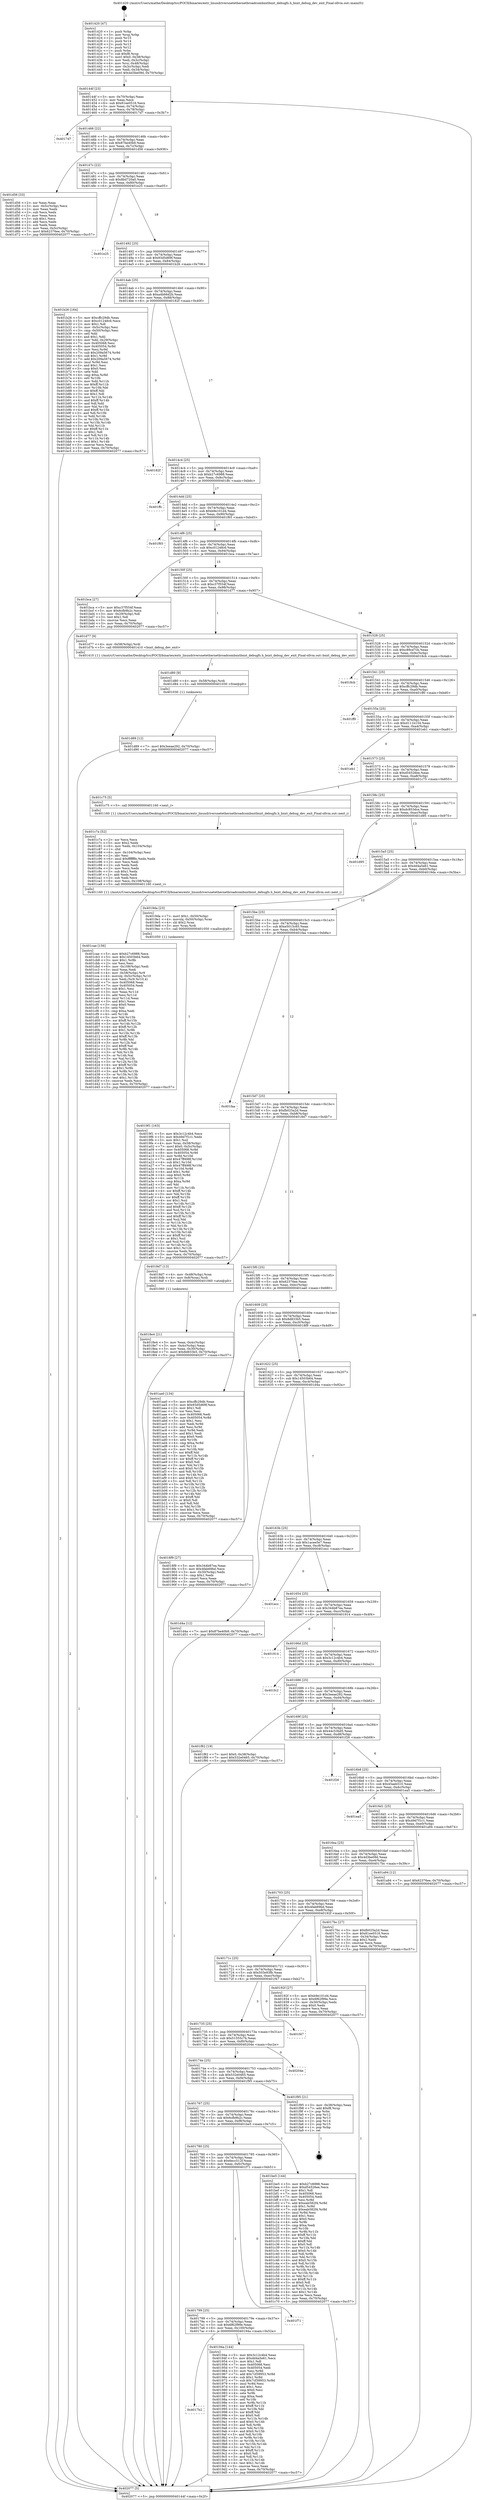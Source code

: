 digraph "0x401420" {
  label = "0x401420 (/mnt/c/Users/mathe/Desktop/tcc/POCII/binaries/extr_linuxdriversnetethernetbroadcombnxtbnxt_debugfs.h_bnxt_debug_dev_exit_Final-ollvm.out::main(0))"
  labelloc = "t"
  node[shape=record]

  Entry [label="",width=0.3,height=0.3,shape=circle,fillcolor=black,style=filled]
  "0x40144f" [label="{
     0x40144f [23]\l
     | [instrs]\l
     &nbsp;&nbsp;0x40144f \<+3\>: mov -0x70(%rbp),%eax\l
     &nbsp;&nbsp;0x401452 \<+2\>: mov %eax,%ecx\l
     &nbsp;&nbsp;0x401454 \<+6\>: sub $0x81ee0516,%ecx\l
     &nbsp;&nbsp;0x40145a \<+3\>: mov %eax,-0x74(%rbp)\l
     &nbsp;&nbsp;0x40145d \<+3\>: mov %ecx,-0x78(%rbp)\l
     &nbsp;&nbsp;0x401460 \<+6\>: je 00000000004017d7 \<main+0x3b7\>\l
  }"]
  "0x4017d7" [label="{
     0x4017d7\l
  }", style=dashed]
  "0x401466" [label="{
     0x401466 [22]\l
     | [instrs]\l
     &nbsp;&nbsp;0x401466 \<+5\>: jmp 000000000040146b \<main+0x4b\>\l
     &nbsp;&nbsp;0x40146b \<+3\>: mov -0x74(%rbp),%eax\l
     &nbsp;&nbsp;0x40146e \<+5\>: sub $0x87be40b9,%eax\l
     &nbsp;&nbsp;0x401473 \<+3\>: mov %eax,-0x7c(%rbp)\l
     &nbsp;&nbsp;0x401476 \<+6\>: je 0000000000401d56 \<main+0x936\>\l
  }"]
  Exit [label="",width=0.3,height=0.3,shape=circle,fillcolor=black,style=filled,peripheries=2]
  "0x401d56" [label="{
     0x401d56 [33]\l
     | [instrs]\l
     &nbsp;&nbsp;0x401d56 \<+2\>: xor %eax,%eax\l
     &nbsp;&nbsp;0x401d58 \<+3\>: mov -0x5c(%rbp),%ecx\l
     &nbsp;&nbsp;0x401d5b \<+2\>: mov %eax,%edx\l
     &nbsp;&nbsp;0x401d5d \<+2\>: sub %ecx,%edx\l
     &nbsp;&nbsp;0x401d5f \<+2\>: mov %eax,%ecx\l
     &nbsp;&nbsp;0x401d61 \<+3\>: sub $0x1,%ecx\l
     &nbsp;&nbsp;0x401d64 \<+2\>: add %ecx,%edx\l
     &nbsp;&nbsp;0x401d66 \<+2\>: sub %edx,%eax\l
     &nbsp;&nbsp;0x401d68 \<+3\>: mov %eax,-0x5c(%rbp)\l
     &nbsp;&nbsp;0x401d6b \<+7\>: movl $0x62376ee,-0x70(%rbp)\l
     &nbsp;&nbsp;0x401d72 \<+5\>: jmp 0000000000402077 \<main+0xc57\>\l
  }"]
  "0x40147c" [label="{
     0x40147c [22]\l
     | [instrs]\l
     &nbsp;&nbsp;0x40147c \<+5\>: jmp 0000000000401481 \<main+0x61\>\l
     &nbsp;&nbsp;0x401481 \<+3\>: mov -0x74(%rbp),%eax\l
     &nbsp;&nbsp;0x401484 \<+5\>: sub $0x8bd720a0,%eax\l
     &nbsp;&nbsp;0x401489 \<+3\>: mov %eax,-0x80(%rbp)\l
     &nbsp;&nbsp;0x40148c \<+6\>: je 0000000000401e25 \<main+0xa05\>\l
  }"]
  "0x401d89" [label="{
     0x401d89 [12]\l
     | [instrs]\l
     &nbsp;&nbsp;0x401d89 \<+7\>: movl $0x3eeae292,-0x70(%rbp)\l
     &nbsp;&nbsp;0x401d90 \<+5\>: jmp 0000000000402077 \<main+0xc57\>\l
  }"]
  "0x401e25" [label="{
     0x401e25\l
  }", style=dashed]
  "0x401492" [label="{
     0x401492 [25]\l
     | [instrs]\l
     &nbsp;&nbsp;0x401492 \<+5\>: jmp 0000000000401497 \<main+0x77\>\l
     &nbsp;&nbsp;0x401497 \<+3\>: mov -0x74(%rbp),%eax\l
     &nbsp;&nbsp;0x40149a \<+5\>: sub $0x93d5d69f,%eax\l
     &nbsp;&nbsp;0x40149f \<+6\>: mov %eax,-0x84(%rbp)\l
     &nbsp;&nbsp;0x4014a5 \<+6\>: je 0000000000401b26 \<main+0x706\>\l
  }"]
  "0x401d80" [label="{
     0x401d80 [9]\l
     | [instrs]\l
     &nbsp;&nbsp;0x401d80 \<+4\>: mov -0x58(%rbp),%rdi\l
     &nbsp;&nbsp;0x401d84 \<+5\>: call 0000000000401030 \<free@plt\>\l
     | [calls]\l
     &nbsp;&nbsp;0x401030 \{1\} (unknown)\l
  }"]
  "0x401b26" [label="{
     0x401b26 [164]\l
     | [instrs]\l
     &nbsp;&nbsp;0x401b26 \<+5\>: mov $0xcffc29db,%eax\l
     &nbsp;&nbsp;0x401b2b \<+5\>: mov $0xc01248c6,%ecx\l
     &nbsp;&nbsp;0x401b30 \<+2\>: mov $0x1,%dl\l
     &nbsp;&nbsp;0x401b32 \<+3\>: mov -0x5c(%rbp),%esi\l
     &nbsp;&nbsp;0x401b35 \<+3\>: cmp -0x50(%rbp),%esi\l
     &nbsp;&nbsp;0x401b38 \<+4\>: setl %dil\l
     &nbsp;&nbsp;0x401b3c \<+4\>: and $0x1,%dil\l
     &nbsp;&nbsp;0x401b40 \<+4\>: mov %dil,-0x29(%rbp)\l
     &nbsp;&nbsp;0x401b44 \<+7\>: mov 0x405068,%esi\l
     &nbsp;&nbsp;0x401b4b \<+8\>: mov 0x405054,%r8d\l
     &nbsp;&nbsp;0x401b53 \<+3\>: mov %esi,%r9d\l
     &nbsp;&nbsp;0x401b56 \<+7\>: sub $0x209a5674,%r9d\l
     &nbsp;&nbsp;0x401b5d \<+4\>: sub $0x1,%r9d\l
     &nbsp;&nbsp;0x401b61 \<+7\>: add $0x209a5674,%r9d\l
     &nbsp;&nbsp;0x401b68 \<+4\>: imul %r9d,%esi\l
     &nbsp;&nbsp;0x401b6c \<+3\>: and $0x1,%esi\l
     &nbsp;&nbsp;0x401b6f \<+3\>: cmp $0x0,%esi\l
     &nbsp;&nbsp;0x401b72 \<+4\>: sete %dil\l
     &nbsp;&nbsp;0x401b76 \<+4\>: cmp $0xa,%r8d\l
     &nbsp;&nbsp;0x401b7a \<+4\>: setl %r10b\l
     &nbsp;&nbsp;0x401b7e \<+3\>: mov %dil,%r11b\l
     &nbsp;&nbsp;0x401b81 \<+4\>: xor $0xff,%r11b\l
     &nbsp;&nbsp;0x401b85 \<+3\>: mov %r10b,%bl\l
     &nbsp;&nbsp;0x401b88 \<+3\>: xor $0xff,%bl\l
     &nbsp;&nbsp;0x401b8b \<+3\>: xor $0x1,%dl\l
     &nbsp;&nbsp;0x401b8e \<+3\>: mov %r11b,%r14b\l
     &nbsp;&nbsp;0x401b91 \<+4\>: and $0xff,%r14b\l
     &nbsp;&nbsp;0x401b95 \<+3\>: and %dl,%dil\l
     &nbsp;&nbsp;0x401b98 \<+3\>: mov %bl,%r15b\l
     &nbsp;&nbsp;0x401b9b \<+4\>: and $0xff,%r15b\l
     &nbsp;&nbsp;0x401b9f \<+3\>: and %dl,%r10b\l
     &nbsp;&nbsp;0x401ba2 \<+3\>: or %dil,%r14b\l
     &nbsp;&nbsp;0x401ba5 \<+3\>: or %r10b,%r15b\l
     &nbsp;&nbsp;0x401ba8 \<+3\>: xor %r15b,%r14b\l
     &nbsp;&nbsp;0x401bab \<+3\>: or %bl,%r11b\l
     &nbsp;&nbsp;0x401bae \<+4\>: xor $0xff,%r11b\l
     &nbsp;&nbsp;0x401bb2 \<+3\>: or $0x1,%dl\l
     &nbsp;&nbsp;0x401bb5 \<+3\>: and %dl,%r11b\l
     &nbsp;&nbsp;0x401bb8 \<+3\>: or %r11b,%r14b\l
     &nbsp;&nbsp;0x401bbb \<+4\>: test $0x1,%r14b\l
     &nbsp;&nbsp;0x401bbf \<+3\>: cmovne %ecx,%eax\l
     &nbsp;&nbsp;0x401bc2 \<+3\>: mov %eax,-0x70(%rbp)\l
     &nbsp;&nbsp;0x401bc5 \<+5\>: jmp 0000000000402077 \<main+0xc57\>\l
  }"]
  "0x4014ab" [label="{
     0x4014ab [25]\l
     | [instrs]\l
     &nbsp;&nbsp;0x4014ab \<+5\>: jmp 00000000004014b0 \<main+0x90\>\l
     &nbsp;&nbsp;0x4014b0 \<+3\>: mov -0x74(%rbp),%eax\l
     &nbsp;&nbsp;0x4014b3 \<+5\>: sub $0xa4b66d2b,%eax\l
     &nbsp;&nbsp;0x4014b8 \<+6\>: mov %eax,-0x88(%rbp)\l
     &nbsp;&nbsp;0x4014be \<+6\>: je 000000000040182f \<main+0x40f\>\l
  }"]
  "0x401cae" [label="{
     0x401cae [156]\l
     | [instrs]\l
     &nbsp;&nbsp;0x401cae \<+5\>: mov $0xb27c6988,%ecx\l
     &nbsp;&nbsp;0x401cb3 \<+5\>: mov $0x14503b64,%edx\l
     &nbsp;&nbsp;0x401cb8 \<+3\>: mov $0x1,%r8b\l
     &nbsp;&nbsp;0x401cbb \<+2\>: xor %esi,%esi\l
     &nbsp;&nbsp;0x401cbd \<+6\>: mov -0x108(%rbp),%edi\l
     &nbsp;&nbsp;0x401cc3 \<+3\>: imul %eax,%edi\l
     &nbsp;&nbsp;0x401cc6 \<+4\>: mov -0x58(%rbp),%r9\l
     &nbsp;&nbsp;0x401cca \<+4\>: movslq -0x5c(%rbp),%r10\l
     &nbsp;&nbsp;0x401cce \<+4\>: mov %edi,(%r9,%r10,4)\l
     &nbsp;&nbsp;0x401cd2 \<+7\>: mov 0x405068,%eax\l
     &nbsp;&nbsp;0x401cd9 \<+7\>: mov 0x405054,%edi\l
     &nbsp;&nbsp;0x401ce0 \<+3\>: sub $0x1,%esi\l
     &nbsp;&nbsp;0x401ce3 \<+3\>: mov %eax,%r11d\l
     &nbsp;&nbsp;0x401ce6 \<+3\>: add %esi,%r11d\l
     &nbsp;&nbsp;0x401ce9 \<+4\>: imul %r11d,%eax\l
     &nbsp;&nbsp;0x401ced \<+3\>: and $0x1,%eax\l
     &nbsp;&nbsp;0x401cf0 \<+3\>: cmp $0x0,%eax\l
     &nbsp;&nbsp;0x401cf3 \<+3\>: sete %bl\l
     &nbsp;&nbsp;0x401cf6 \<+3\>: cmp $0xa,%edi\l
     &nbsp;&nbsp;0x401cf9 \<+4\>: setl %r14b\l
     &nbsp;&nbsp;0x401cfd \<+3\>: mov %bl,%r15b\l
     &nbsp;&nbsp;0x401d00 \<+4\>: xor $0xff,%r15b\l
     &nbsp;&nbsp;0x401d04 \<+3\>: mov %r14b,%r12b\l
     &nbsp;&nbsp;0x401d07 \<+4\>: xor $0xff,%r12b\l
     &nbsp;&nbsp;0x401d0b \<+4\>: xor $0x1,%r8b\l
     &nbsp;&nbsp;0x401d0f \<+3\>: mov %r15b,%r13b\l
     &nbsp;&nbsp;0x401d12 \<+4\>: and $0xff,%r13b\l
     &nbsp;&nbsp;0x401d16 \<+3\>: and %r8b,%bl\l
     &nbsp;&nbsp;0x401d19 \<+3\>: mov %r12b,%al\l
     &nbsp;&nbsp;0x401d1c \<+2\>: and $0xff,%al\l
     &nbsp;&nbsp;0x401d1e \<+3\>: and %r8b,%r14b\l
     &nbsp;&nbsp;0x401d21 \<+3\>: or %bl,%r13b\l
     &nbsp;&nbsp;0x401d24 \<+3\>: or %r14b,%al\l
     &nbsp;&nbsp;0x401d27 \<+3\>: xor %al,%r13b\l
     &nbsp;&nbsp;0x401d2a \<+3\>: or %r12b,%r15b\l
     &nbsp;&nbsp;0x401d2d \<+4\>: xor $0xff,%r15b\l
     &nbsp;&nbsp;0x401d31 \<+4\>: or $0x1,%r8b\l
     &nbsp;&nbsp;0x401d35 \<+3\>: and %r8b,%r15b\l
     &nbsp;&nbsp;0x401d38 \<+3\>: or %r15b,%r13b\l
     &nbsp;&nbsp;0x401d3b \<+4\>: test $0x1,%r13b\l
     &nbsp;&nbsp;0x401d3f \<+3\>: cmovne %edx,%ecx\l
     &nbsp;&nbsp;0x401d42 \<+3\>: mov %ecx,-0x70(%rbp)\l
     &nbsp;&nbsp;0x401d45 \<+5\>: jmp 0000000000402077 \<main+0xc57\>\l
  }"]
  "0x40182f" [label="{
     0x40182f\l
  }", style=dashed]
  "0x4014c4" [label="{
     0x4014c4 [25]\l
     | [instrs]\l
     &nbsp;&nbsp;0x4014c4 \<+5\>: jmp 00000000004014c9 \<main+0xa9\>\l
     &nbsp;&nbsp;0x4014c9 \<+3\>: mov -0x74(%rbp),%eax\l
     &nbsp;&nbsp;0x4014cc \<+5\>: sub $0xb27c6988,%eax\l
     &nbsp;&nbsp;0x4014d1 \<+6\>: mov %eax,-0x8c(%rbp)\l
     &nbsp;&nbsp;0x4014d7 \<+6\>: je 0000000000401ffc \<main+0xbdc\>\l
  }"]
  "0x401c7a" [label="{
     0x401c7a [52]\l
     | [instrs]\l
     &nbsp;&nbsp;0x401c7a \<+2\>: xor %ecx,%ecx\l
     &nbsp;&nbsp;0x401c7c \<+5\>: mov $0x2,%edx\l
     &nbsp;&nbsp;0x401c81 \<+6\>: mov %edx,-0x104(%rbp)\l
     &nbsp;&nbsp;0x401c87 \<+1\>: cltd\l
     &nbsp;&nbsp;0x401c88 \<+6\>: mov -0x104(%rbp),%esi\l
     &nbsp;&nbsp;0x401c8e \<+2\>: idiv %esi\l
     &nbsp;&nbsp;0x401c90 \<+6\>: imul $0xfffffffe,%edx,%edx\l
     &nbsp;&nbsp;0x401c96 \<+2\>: mov %ecx,%edi\l
     &nbsp;&nbsp;0x401c98 \<+2\>: sub %edx,%edi\l
     &nbsp;&nbsp;0x401c9a \<+2\>: mov %ecx,%edx\l
     &nbsp;&nbsp;0x401c9c \<+3\>: sub $0x1,%edx\l
     &nbsp;&nbsp;0x401c9f \<+2\>: add %edx,%edi\l
     &nbsp;&nbsp;0x401ca1 \<+2\>: sub %edi,%ecx\l
     &nbsp;&nbsp;0x401ca3 \<+6\>: mov %ecx,-0x108(%rbp)\l
     &nbsp;&nbsp;0x401ca9 \<+5\>: call 0000000000401160 \<next_i\>\l
     | [calls]\l
     &nbsp;&nbsp;0x401160 \{1\} (/mnt/c/Users/mathe/Desktop/tcc/POCII/binaries/extr_linuxdriversnetethernetbroadcombnxtbnxt_debugfs.h_bnxt_debug_dev_exit_Final-ollvm.out::next_i)\l
  }"]
  "0x401ffc" [label="{
     0x401ffc\l
  }", style=dashed]
  "0x4014dd" [label="{
     0x4014dd [25]\l
     | [instrs]\l
     &nbsp;&nbsp;0x4014dd \<+5\>: jmp 00000000004014e2 \<main+0xc2\>\l
     &nbsp;&nbsp;0x4014e2 \<+3\>: mov -0x74(%rbp),%eax\l
     &nbsp;&nbsp;0x4014e5 \<+5\>: sub $0xb9e101d4,%eax\l
     &nbsp;&nbsp;0x4014ea \<+6\>: mov %eax,-0x90(%rbp)\l
     &nbsp;&nbsp;0x4014f0 \<+6\>: je 0000000000401f65 \<main+0xb45\>\l
  }"]
  "0x4019f1" [label="{
     0x4019f1 [163]\l
     | [instrs]\l
     &nbsp;&nbsp;0x4019f1 \<+5\>: mov $0x3c12c4b4,%ecx\l
     &nbsp;&nbsp;0x4019f6 \<+5\>: mov $0x49d7f1c1,%edx\l
     &nbsp;&nbsp;0x4019fb \<+3\>: mov $0x1,%sil\l
     &nbsp;&nbsp;0x4019fe \<+4\>: mov %rax,-0x58(%rbp)\l
     &nbsp;&nbsp;0x401a02 \<+7\>: movl $0x0,-0x5c(%rbp)\l
     &nbsp;&nbsp;0x401a09 \<+8\>: mov 0x405068,%r8d\l
     &nbsp;&nbsp;0x401a11 \<+8\>: mov 0x405054,%r9d\l
     &nbsp;&nbsp;0x401a19 \<+3\>: mov %r8d,%r10d\l
     &nbsp;&nbsp;0x401a1c \<+7\>: add $0x47ff498f,%r10d\l
     &nbsp;&nbsp;0x401a23 \<+4\>: sub $0x1,%r10d\l
     &nbsp;&nbsp;0x401a27 \<+7\>: sub $0x47ff498f,%r10d\l
     &nbsp;&nbsp;0x401a2e \<+4\>: imul %r10d,%r8d\l
     &nbsp;&nbsp;0x401a32 \<+4\>: and $0x1,%r8d\l
     &nbsp;&nbsp;0x401a36 \<+4\>: cmp $0x0,%r8d\l
     &nbsp;&nbsp;0x401a3a \<+4\>: sete %r11b\l
     &nbsp;&nbsp;0x401a3e \<+4\>: cmp $0xa,%r9d\l
     &nbsp;&nbsp;0x401a42 \<+3\>: setl %bl\l
     &nbsp;&nbsp;0x401a45 \<+3\>: mov %r11b,%r14b\l
     &nbsp;&nbsp;0x401a48 \<+4\>: xor $0xff,%r14b\l
     &nbsp;&nbsp;0x401a4c \<+3\>: mov %bl,%r15b\l
     &nbsp;&nbsp;0x401a4f \<+4\>: xor $0xff,%r15b\l
     &nbsp;&nbsp;0x401a53 \<+4\>: xor $0x1,%sil\l
     &nbsp;&nbsp;0x401a57 \<+3\>: mov %r14b,%r12b\l
     &nbsp;&nbsp;0x401a5a \<+4\>: and $0xff,%r12b\l
     &nbsp;&nbsp;0x401a5e \<+3\>: and %sil,%r11b\l
     &nbsp;&nbsp;0x401a61 \<+3\>: mov %r15b,%r13b\l
     &nbsp;&nbsp;0x401a64 \<+4\>: and $0xff,%r13b\l
     &nbsp;&nbsp;0x401a68 \<+3\>: and %sil,%bl\l
     &nbsp;&nbsp;0x401a6b \<+3\>: or %r11b,%r12b\l
     &nbsp;&nbsp;0x401a6e \<+3\>: or %bl,%r13b\l
     &nbsp;&nbsp;0x401a71 \<+3\>: xor %r13b,%r12b\l
     &nbsp;&nbsp;0x401a74 \<+3\>: or %r15b,%r14b\l
     &nbsp;&nbsp;0x401a77 \<+4\>: xor $0xff,%r14b\l
     &nbsp;&nbsp;0x401a7b \<+4\>: or $0x1,%sil\l
     &nbsp;&nbsp;0x401a7f \<+3\>: and %sil,%r14b\l
     &nbsp;&nbsp;0x401a82 \<+3\>: or %r14b,%r12b\l
     &nbsp;&nbsp;0x401a85 \<+4\>: test $0x1,%r12b\l
     &nbsp;&nbsp;0x401a89 \<+3\>: cmovne %edx,%ecx\l
     &nbsp;&nbsp;0x401a8c \<+3\>: mov %ecx,-0x70(%rbp)\l
     &nbsp;&nbsp;0x401a8f \<+5\>: jmp 0000000000402077 \<main+0xc57\>\l
  }"]
  "0x401f65" [label="{
     0x401f65\l
  }", style=dashed]
  "0x4014f6" [label="{
     0x4014f6 [25]\l
     | [instrs]\l
     &nbsp;&nbsp;0x4014f6 \<+5\>: jmp 00000000004014fb \<main+0xdb\>\l
     &nbsp;&nbsp;0x4014fb \<+3\>: mov -0x74(%rbp),%eax\l
     &nbsp;&nbsp;0x4014fe \<+5\>: sub $0xc01248c6,%eax\l
     &nbsp;&nbsp;0x401503 \<+6\>: mov %eax,-0x94(%rbp)\l
     &nbsp;&nbsp;0x401509 \<+6\>: je 0000000000401bca \<main+0x7aa\>\l
  }"]
  "0x4017b2" [label="{
     0x4017b2\l
  }", style=dashed]
  "0x401bca" [label="{
     0x401bca [27]\l
     | [instrs]\l
     &nbsp;&nbsp;0x401bca \<+5\>: mov $0xc37f554f,%eax\l
     &nbsp;&nbsp;0x401bcf \<+5\>: mov $0x6cfb9b2c,%ecx\l
     &nbsp;&nbsp;0x401bd4 \<+3\>: mov -0x29(%rbp),%dl\l
     &nbsp;&nbsp;0x401bd7 \<+3\>: test $0x1,%dl\l
     &nbsp;&nbsp;0x401bda \<+3\>: cmovne %ecx,%eax\l
     &nbsp;&nbsp;0x401bdd \<+3\>: mov %eax,-0x70(%rbp)\l
     &nbsp;&nbsp;0x401be0 \<+5\>: jmp 0000000000402077 \<main+0xc57\>\l
  }"]
  "0x40150f" [label="{
     0x40150f [25]\l
     | [instrs]\l
     &nbsp;&nbsp;0x40150f \<+5\>: jmp 0000000000401514 \<main+0xf4\>\l
     &nbsp;&nbsp;0x401514 \<+3\>: mov -0x74(%rbp),%eax\l
     &nbsp;&nbsp;0x401517 \<+5\>: sub $0xc37f554f,%eax\l
     &nbsp;&nbsp;0x40151c \<+6\>: mov %eax,-0x98(%rbp)\l
     &nbsp;&nbsp;0x401522 \<+6\>: je 0000000000401d77 \<main+0x957\>\l
  }"]
  "0x40194a" [label="{
     0x40194a [144]\l
     | [instrs]\l
     &nbsp;&nbsp;0x40194a \<+5\>: mov $0x3c12c4b4,%eax\l
     &nbsp;&nbsp;0x40194f \<+5\>: mov $0xdd4a5e61,%ecx\l
     &nbsp;&nbsp;0x401954 \<+2\>: mov $0x1,%dl\l
     &nbsp;&nbsp;0x401956 \<+7\>: mov 0x405068,%esi\l
     &nbsp;&nbsp;0x40195d \<+7\>: mov 0x405054,%edi\l
     &nbsp;&nbsp;0x401964 \<+3\>: mov %esi,%r8d\l
     &nbsp;&nbsp;0x401967 \<+7\>: add $0x7cf39953,%r8d\l
     &nbsp;&nbsp;0x40196e \<+4\>: sub $0x1,%r8d\l
     &nbsp;&nbsp;0x401972 \<+7\>: sub $0x7cf39953,%r8d\l
     &nbsp;&nbsp;0x401979 \<+4\>: imul %r8d,%esi\l
     &nbsp;&nbsp;0x40197d \<+3\>: and $0x1,%esi\l
     &nbsp;&nbsp;0x401980 \<+3\>: cmp $0x0,%esi\l
     &nbsp;&nbsp;0x401983 \<+4\>: sete %r9b\l
     &nbsp;&nbsp;0x401987 \<+3\>: cmp $0xa,%edi\l
     &nbsp;&nbsp;0x40198a \<+4\>: setl %r10b\l
     &nbsp;&nbsp;0x40198e \<+3\>: mov %r9b,%r11b\l
     &nbsp;&nbsp;0x401991 \<+4\>: xor $0xff,%r11b\l
     &nbsp;&nbsp;0x401995 \<+3\>: mov %r10b,%bl\l
     &nbsp;&nbsp;0x401998 \<+3\>: xor $0xff,%bl\l
     &nbsp;&nbsp;0x40199b \<+3\>: xor $0x0,%dl\l
     &nbsp;&nbsp;0x40199e \<+3\>: mov %r11b,%r14b\l
     &nbsp;&nbsp;0x4019a1 \<+4\>: and $0x0,%r14b\l
     &nbsp;&nbsp;0x4019a5 \<+3\>: and %dl,%r9b\l
     &nbsp;&nbsp;0x4019a8 \<+3\>: mov %bl,%r15b\l
     &nbsp;&nbsp;0x4019ab \<+4\>: and $0x0,%r15b\l
     &nbsp;&nbsp;0x4019af \<+3\>: and %dl,%r10b\l
     &nbsp;&nbsp;0x4019b2 \<+3\>: or %r9b,%r14b\l
     &nbsp;&nbsp;0x4019b5 \<+3\>: or %r10b,%r15b\l
     &nbsp;&nbsp;0x4019b8 \<+3\>: xor %r15b,%r14b\l
     &nbsp;&nbsp;0x4019bb \<+3\>: or %bl,%r11b\l
     &nbsp;&nbsp;0x4019be \<+4\>: xor $0xff,%r11b\l
     &nbsp;&nbsp;0x4019c2 \<+3\>: or $0x0,%dl\l
     &nbsp;&nbsp;0x4019c5 \<+3\>: and %dl,%r11b\l
     &nbsp;&nbsp;0x4019c8 \<+3\>: or %r11b,%r14b\l
     &nbsp;&nbsp;0x4019cb \<+4\>: test $0x1,%r14b\l
     &nbsp;&nbsp;0x4019cf \<+3\>: cmovne %ecx,%eax\l
     &nbsp;&nbsp;0x4019d2 \<+3\>: mov %eax,-0x70(%rbp)\l
     &nbsp;&nbsp;0x4019d5 \<+5\>: jmp 0000000000402077 \<main+0xc57\>\l
  }"]
  "0x401d77" [label="{
     0x401d77 [9]\l
     | [instrs]\l
     &nbsp;&nbsp;0x401d77 \<+4\>: mov -0x58(%rbp),%rdi\l
     &nbsp;&nbsp;0x401d7b \<+5\>: call 0000000000401410 \<bnxt_debug_dev_exit\>\l
     | [calls]\l
     &nbsp;&nbsp;0x401410 \{1\} (/mnt/c/Users/mathe/Desktop/tcc/POCII/binaries/extr_linuxdriversnetethernetbroadcombnxtbnxt_debugfs.h_bnxt_debug_dev_exit_Final-ollvm.out::bnxt_debug_dev_exit)\l
  }"]
  "0x401528" [label="{
     0x401528 [25]\l
     | [instrs]\l
     &nbsp;&nbsp;0x401528 \<+5\>: jmp 000000000040152d \<main+0x10d\>\l
     &nbsp;&nbsp;0x40152d \<+3\>: mov -0x74(%rbp),%eax\l
     &nbsp;&nbsp;0x401530 \<+5\>: sub $0xc89cd7cb,%eax\l
     &nbsp;&nbsp;0x401535 \<+6\>: mov %eax,-0x9c(%rbp)\l
     &nbsp;&nbsp;0x40153b \<+6\>: je 00000000004018cb \<main+0x4ab\>\l
  }"]
  "0x401799" [label="{
     0x401799 [25]\l
     | [instrs]\l
     &nbsp;&nbsp;0x401799 \<+5\>: jmp 000000000040179e \<main+0x37e\>\l
     &nbsp;&nbsp;0x40179e \<+3\>: mov -0x74(%rbp),%eax\l
     &nbsp;&nbsp;0x4017a1 \<+5\>: sub $0x6f62f99e,%eax\l
     &nbsp;&nbsp;0x4017a6 \<+6\>: mov %eax,-0x100(%rbp)\l
     &nbsp;&nbsp;0x4017ac \<+6\>: je 000000000040194a \<main+0x52a\>\l
  }"]
  "0x4018cb" [label="{
     0x4018cb\l
  }", style=dashed]
  "0x401541" [label="{
     0x401541 [25]\l
     | [instrs]\l
     &nbsp;&nbsp;0x401541 \<+5\>: jmp 0000000000401546 \<main+0x126\>\l
     &nbsp;&nbsp;0x401546 \<+3\>: mov -0x74(%rbp),%eax\l
     &nbsp;&nbsp;0x401549 \<+5\>: sub $0xcffc29db,%eax\l
     &nbsp;&nbsp;0x40154e \<+6\>: mov %eax,-0xa0(%rbp)\l
     &nbsp;&nbsp;0x401554 \<+6\>: je 0000000000401ff0 \<main+0xbd0\>\l
  }"]
  "0x401f71" [label="{
     0x401f71\l
  }", style=dashed]
  "0x401ff0" [label="{
     0x401ff0\l
  }", style=dashed]
  "0x40155a" [label="{
     0x40155a [25]\l
     | [instrs]\l
     &nbsp;&nbsp;0x40155a \<+5\>: jmp 000000000040155f \<main+0x13f\>\l
     &nbsp;&nbsp;0x40155f \<+3\>: mov -0x74(%rbp),%eax\l
     &nbsp;&nbsp;0x401562 \<+5\>: sub $0xd111b154,%eax\l
     &nbsp;&nbsp;0x401567 \<+6\>: mov %eax,-0xa4(%rbp)\l
     &nbsp;&nbsp;0x40156d \<+6\>: je 0000000000401eb1 \<main+0xa91\>\l
  }"]
  "0x401780" [label="{
     0x401780 [25]\l
     | [instrs]\l
     &nbsp;&nbsp;0x401780 \<+5\>: jmp 0000000000401785 \<main+0x365\>\l
     &nbsp;&nbsp;0x401785 \<+3\>: mov -0x74(%rbp),%eax\l
     &nbsp;&nbsp;0x401788 \<+5\>: sub $0x6ecc512f,%eax\l
     &nbsp;&nbsp;0x40178d \<+6\>: mov %eax,-0xfc(%rbp)\l
     &nbsp;&nbsp;0x401793 \<+6\>: je 0000000000401f71 \<main+0xb51\>\l
  }"]
  "0x401eb1" [label="{
     0x401eb1\l
  }", style=dashed]
  "0x401573" [label="{
     0x401573 [25]\l
     | [instrs]\l
     &nbsp;&nbsp;0x401573 \<+5\>: jmp 0000000000401578 \<main+0x158\>\l
     &nbsp;&nbsp;0x401578 \<+3\>: mov -0x74(%rbp),%eax\l
     &nbsp;&nbsp;0x40157b \<+5\>: sub $0xd54526ee,%eax\l
     &nbsp;&nbsp;0x401580 \<+6\>: mov %eax,-0xa8(%rbp)\l
     &nbsp;&nbsp;0x401586 \<+6\>: je 0000000000401c75 \<main+0x855\>\l
  }"]
  "0x401be5" [label="{
     0x401be5 [144]\l
     | [instrs]\l
     &nbsp;&nbsp;0x401be5 \<+5\>: mov $0xb27c6988,%eax\l
     &nbsp;&nbsp;0x401bea \<+5\>: mov $0xd54526ee,%ecx\l
     &nbsp;&nbsp;0x401bef \<+2\>: mov $0x1,%dl\l
     &nbsp;&nbsp;0x401bf1 \<+7\>: mov 0x405068,%esi\l
     &nbsp;&nbsp;0x401bf8 \<+7\>: mov 0x405054,%edi\l
     &nbsp;&nbsp;0x401bff \<+3\>: mov %esi,%r8d\l
     &nbsp;&nbsp;0x401c02 \<+7\>: add $0xeab582f4,%r8d\l
     &nbsp;&nbsp;0x401c09 \<+4\>: sub $0x1,%r8d\l
     &nbsp;&nbsp;0x401c0d \<+7\>: sub $0xeab582f4,%r8d\l
     &nbsp;&nbsp;0x401c14 \<+4\>: imul %r8d,%esi\l
     &nbsp;&nbsp;0x401c18 \<+3\>: and $0x1,%esi\l
     &nbsp;&nbsp;0x401c1b \<+3\>: cmp $0x0,%esi\l
     &nbsp;&nbsp;0x401c1e \<+4\>: sete %r9b\l
     &nbsp;&nbsp;0x401c22 \<+3\>: cmp $0xa,%edi\l
     &nbsp;&nbsp;0x401c25 \<+4\>: setl %r10b\l
     &nbsp;&nbsp;0x401c29 \<+3\>: mov %r9b,%r11b\l
     &nbsp;&nbsp;0x401c2c \<+4\>: xor $0xff,%r11b\l
     &nbsp;&nbsp;0x401c30 \<+3\>: mov %r10b,%bl\l
     &nbsp;&nbsp;0x401c33 \<+3\>: xor $0xff,%bl\l
     &nbsp;&nbsp;0x401c36 \<+3\>: xor $0x0,%dl\l
     &nbsp;&nbsp;0x401c39 \<+3\>: mov %r11b,%r14b\l
     &nbsp;&nbsp;0x401c3c \<+4\>: and $0x0,%r14b\l
     &nbsp;&nbsp;0x401c40 \<+3\>: and %dl,%r9b\l
     &nbsp;&nbsp;0x401c43 \<+3\>: mov %bl,%r15b\l
     &nbsp;&nbsp;0x401c46 \<+4\>: and $0x0,%r15b\l
     &nbsp;&nbsp;0x401c4a \<+3\>: and %dl,%r10b\l
     &nbsp;&nbsp;0x401c4d \<+3\>: or %r9b,%r14b\l
     &nbsp;&nbsp;0x401c50 \<+3\>: or %r10b,%r15b\l
     &nbsp;&nbsp;0x401c53 \<+3\>: xor %r15b,%r14b\l
     &nbsp;&nbsp;0x401c56 \<+3\>: or %bl,%r11b\l
     &nbsp;&nbsp;0x401c59 \<+4\>: xor $0xff,%r11b\l
     &nbsp;&nbsp;0x401c5d \<+3\>: or $0x0,%dl\l
     &nbsp;&nbsp;0x401c60 \<+3\>: and %dl,%r11b\l
     &nbsp;&nbsp;0x401c63 \<+3\>: or %r11b,%r14b\l
     &nbsp;&nbsp;0x401c66 \<+4\>: test $0x1,%r14b\l
     &nbsp;&nbsp;0x401c6a \<+3\>: cmovne %ecx,%eax\l
     &nbsp;&nbsp;0x401c6d \<+3\>: mov %eax,-0x70(%rbp)\l
     &nbsp;&nbsp;0x401c70 \<+5\>: jmp 0000000000402077 \<main+0xc57\>\l
  }"]
  "0x401c75" [label="{
     0x401c75 [5]\l
     | [instrs]\l
     &nbsp;&nbsp;0x401c75 \<+5\>: call 0000000000401160 \<next_i\>\l
     | [calls]\l
     &nbsp;&nbsp;0x401160 \{1\} (/mnt/c/Users/mathe/Desktop/tcc/POCII/binaries/extr_linuxdriversnetethernetbroadcombnxtbnxt_debugfs.h_bnxt_debug_dev_exit_Final-ollvm.out::next_i)\l
  }"]
  "0x40158c" [label="{
     0x40158c [25]\l
     | [instrs]\l
     &nbsp;&nbsp;0x40158c \<+5\>: jmp 0000000000401591 \<main+0x171\>\l
     &nbsp;&nbsp;0x401591 \<+3\>: mov -0x74(%rbp),%eax\l
     &nbsp;&nbsp;0x401594 \<+5\>: sub $0xdc853dce,%eax\l
     &nbsp;&nbsp;0x401599 \<+6\>: mov %eax,-0xac(%rbp)\l
     &nbsp;&nbsp;0x40159f \<+6\>: je 0000000000401d95 \<main+0x975\>\l
  }"]
  "0x401767" [label="{
     0x401767 [25]\l
     | [instrs]\l
     &nbsp;&nbsp;0x401767 \<+5\>: jmp 000000000040176c \<main+0x34c\>\l
     &nbsp;&nbsp;0x40176c \<+3\>: mov -0x74(%rbp),%eax\l
     &nbsp;&nbsp;0x40176f \<+5\>: sub $0x6cfb9b2c,%eax\l
     &nbsp;&nbsp;0x401774 \<+6\>: mov %eax,-0xf8(%rbp)\l
     &nbsp;&nbsp;0x40177a \<+6\>: je 0000000000401be5 \<main+0x7c5\>\l
  }"]
  "0x401d95" [label="{
     0x401d95\l
  }", style=dashed]
  "0x4015a5" [label="{
     0x4015a5 [25]\l
     | [instrs]\l
     &nbsp;&nbsp;0x4015a5 \<+5\>: jmp 00000000004015aa \<main+0x18a\>\l
     &nbsp;&nbsp;0x4015aa \<+3\>: mov -0x74(%rbp),%eax\l
     &nbsp;&nbsp;0x4015ad \<+5\>: sub $0xdd4a5e61,%eax\l
     &nbsp;&nbsp;0x4015b2 \<+6\>: mov %eax,-0xb0(%rbp)\l
     &nbsp;&nbsp;0x4015b8 \<+6\>: je 00000000004019da \<main+0x5ba\>\l
  }"]
  "0x401f95" [label="{
     0x401f95 [21]\l
     | [instrs]\l
     &nbsp;&nbsp;0x401f95 \<+3\>: mov -0x38(%rbp),%eax\l
     &nbsp;&nbsp;0x401f98 \<+7\>: add $0xf8,%rsp\l
     &nbsp;&nbsp;0x401f9f \<+1\>: pop %rbx\l
     &nbsp;&nbsp;0x401fa0 \<+2\>: pop %r12\l
     &nbsp;&nbsp;0x401fa2 \<+2\>: pop %r13\l
     &nbsp;&nbsp;0x401fa4 \<+2\>: pop %r14\l
     &nbsp;&nbsp;0x401fa6 \<+2\>: pop %r15\l
     &nbsp;&nbsp;0x401fa8 \<+1\>: pop %rbp\l
     &nbsp;&nbsp;0x401fa9 \<+1\>: ret\l
  }"]
  "0x4019da" [label="{
     0x4019da [23]\l
     | [instrs]\l
     &nbsp;&nbsp;0x4019da \<+7\>: movl $0x1,-0x50(%rbp)\l
     &nbsp;&nbsp;0x4019e1 \<+4\>: movslq -0x50(%rbp),%rax\l
     &nbsp;&nbsp;0x4019e5 \<+4\>: shl $0x2,%rax\l
     &nbsp;&nbsp;0x4019e9 \<+3\>: mov %rax,%rdi\l
     &nbsp;&nbsp;0x4019ec \<+5\>: call 0000000000401050 \<malloc@plt\>\l
     | [calls]\l
     &nbsp;&nbsp;0x401050 \{1\} (unknown)\l
  }"]
  "0x4015be" [label="{
     0x4015be [25]\l
     | [instrs]\l
     &nbsp;&nbsp;0x4015be \<+5\>: jmp 00000000004015c3 \<main+0x1a3\>\l
     &nbsp;&nbsp;0x4015c3 \<+3\>: mov -0x74(%rbp),%eax\l
     &nbsp;&nbsp;0x4015c6 \<+5\>: sub $0xe5015c65,%eax\l
     &nbsp;&nbsp;0x4015cb \<+6\>: mov %eax,-0xb4(%rbp)\l
     &nbsp;&nbsp;0x4015d1 \<+6\>: je 0000000000401faa \<main+0xb8a\>\l
  }"]
  "0x40174e" [label="{
     0x40174e [25]\l
     | [instrs]\l
     &nbsp;&nbsp;0x40174e \<+5\>: jmp 0000000000401753 \<main+0x333\>\l
     &nbsp;&nbsp;0x401753 \<+3\>: mov -0x74(%rbp),%eax\l
     &nbsp;&nbsp;0x401756 \<+5\>: sub $0x532e0465,%eax\l
     &nbsp;&nbsp;0x40175b \<+6\>: mov %eax,-0xf4(%rbp)\l
     &nbsp;&nbsp;0x401761 \<+6\>: je 0000000000401f95 \<main+0xb75\>\l
  }"]
  "0x401faa" [label="{
     0x401faa\l
  }", style=dashed]
  "0x4015d7" [label="{
     0x4015d7 [25]\l
     | [instrs]\l
     &nbsp;&nbsp;0x4015d7 \<+5\>: jmp 00000000004015dc \<main+0x1bc\>\l
     &nbsp;&nbsp;0x4015dc \<+3\>: mov -0x74(%rbp),%eax\l
     &nbsp;&nbsp;0x4015df \<+5\>: sub $0xfb025a2d,%eax\l
     &nbsp;&nbsp;0x4015e4 \<+6\>: mov %eax,-0xb8(%rbp)\l
     &nbsp;&nbsp;0x4015ea \<+6\>: je 00000000004018d7 \<main+0x4b7\>\l
  }"]
  "0x40204e" [label="{
     0x40204e\l
  }", style=dashed]
  "0x4018d7" [label="{
     0x4018d7 [13]\l
     | [instrs]\l
     &nbsp;&nbsp;0x4018d7 \<+4\>: mov -0x48(%rbp),%rax\l
     &nbsp;&nbsp;0x4018db \<+4\>: mov 0x8(%rax),%rdi\l
     &nbsp;&nbsp;0x4018df \<+5\>: call 0000000000401060 \<atoi@plt\>\l
     | [calls]\l
     &nbsp;&nbsp;0x401060 \{1\} (unknown)\l
  }"]
  "0x4015f0" [label="{
     0x4015f0 [25]\l
     | [instrs]\l
     &nbsp;&nbsp;0x4015f0 \<+5\>: jmp 00000000004015f5 \<main+0x1d5\>\l
     &nbsp;&nbsp;0x4015f5 \<+3\>: mov -0x74(%rbp),%eax\l
     &nbsp;&nbsp;0x4015f8 \<+5\>: sub $0x62376ee,%eax\l
     &nbsp;&nbsp;0x4015fd \<+6\>: mov %eax,-0xbc(%rbp)\l
     &nbsp;&nbsp;0x401603 \<+6\>: je 0000000000401aa0 \<main+0x680\>\l
  }"]
  "0x401735" [label="{
     0x401735 [25]\l
     | [instrs]\l
     &nbsp;&nbsp;0x401735 \<+5\>: jmp 000000000040173a \<main+0x31a\>\l
     &nbsp;&nbsp;0x40173a \<+3\>: mov -0x74(%rbp),%eax\l
     &nbsp;&nbsp;0x40173d \<+5\>: sub $0x51555c7b,%eax\l
     &nbsp;&nbsp;0x401742 \<+6\>: mov %eax,-0xf0(%rbp)\l
     &nbsp;&nbsp;0x401748 \<+6\>: je 000000000040204e \<main+0xc2e\>\l
  }"]
  "0x401aa0" [label="{
     0x401aa0 [134]\l
     | [instrs]\l
     &nbsp;&nbsp;0x401aa0 \<+5\>: mov $0xcffc29db,%eax\l
     &nbsp;&nbsp;0x401aa5 \<+5\>: mov $0x93d5d69f,%ecx\l
     &nbsp;&nbsp;0x401aaa \<+2\>: mov $0x1,%dl\l
     &nbsp;&nbsp;0x401aac \<+2\>: xor %esi,%esi\l
     &nbsp;&nbsp;0x401aae \<+7\>: mov 0x405068,%edi\l
     &nbsp;&nbsp;0x401ab5 \<+8\>: mov 0x405054,%r8d\l
     &nbsp;&nbsp;0x401abd \<+3\>: sub $0x1,%esi\l
     &nbsp;&nbsp;0x401ac0 \<+3\>: mov %edi,%r9d\l
     &nbsp;&nbsp;0x401ac3 \<+3\>: add %esi,%r9d\l
     &nbsp;&nbsp;0x401ac6 \<+4\>: imul %r9d,%edi\l
     &nbsp;&nbsp;0x401aca \<+3\>: and $0x1,%edi\l
     &nbsp;&nbsp;0x401acd \<+3\>: cmp $0x0,%edi\l
     &nbsp;&nbsp;0x401ad0 \<+4\>: sete %r10b\l
     &nbsp;&nbsp;0x401ad4 \<+4\>: cmp $0xa,%r8d\l
     &nbsp;&nbsp;0x401ad8 \<+4\>: setl %r11b\l
     &nbsp;&nbsp;0x401adc \<+3\>: mov %r10b,%bl\l
     &nbsp;&nbsp;0x401adf \<+3\>: xor $0xff,%bl\l
     &nbsp;&nbsp;0x401ae2 \<+3\>: mov %r11b,%r14b\l
     &nbsp;&nbsp;0x401ae5 \<+4\>: xor $0xff,%r14b\l
     &nbsp;&nbsp;0x401ae9 \<+3\>: xor $0x0,%dl\l
     &nbsp;&nbsp;0x401aec \<+3\>: mov %bl,%r15b\l
     &nbsp;&nbsp;0x401aef \<+4\>: and $0x0,%r15b\l
     &nbsp;&nbsp;0x401af3 \<+3\>: and %dl,%r10b\l
     &nbsp;&nbsp;0x401af6 \<+3\>: mov %r14b,%r12b\l
     &nbsp;&nbsp;0x401af9 \<+4\>: and $0x0,%r12b\l
     &nbsp;&nbsp;0x401afd \<+3\>: and %dl,%r11b\l
     &nbsp;&nbsp;0x401b00 \<+3\>: or %r10b,%r15b\l
     &nbsp;&nbsp;0x401b03 \<+3\>: or %r11b,%r12b\l
     &nbsp;&nbsp;0x401b06 \<+3\>: xor %r12b,%r15b\l
     &nbsp;&nbsp;0x401b09 \<+3\>: or %r14b,%bl\l
     &nbsp;&nbsp;0x401b0c \<+3\>: xor $0xff,%bl\l
     &nbsp;&nbsp;0x401b0f \<+3\>: or $0x0,%dl\l
     &nbsp;&nbsp;0x401b12 \<+2\>: and %dl,%bl\l
     &nbsp;&nbsp;0x401b14 \<+3\>: or %bl,%r15b\l
     &nbsp;&nbsp;0x401b17 \<+4\>: test $0x1,%r15b\l
     &nbsp;&nbsp;0x401b1b \<+3\>: cmovne %ecx,%eax\l
     &nbsp;&nbsp;0x401b1e \<+3\>: mov %eax,-0x70(%rbp)\l
     &nbsp;&nbsp;0x401b21 \<+5\>: jmp 0000000000402077 \<main+0xc57\>\l
  }"]
  "0x401609" [label="{
     0x401609 [25]\l
     | [instrs]\l
     &nbsp;&nbsp;0x401609 \<+5\>: jmp 000000000040160e \<main+0x1ee\>\l
     &nbsp;&nbsp;0x40160e \<+3\>: mov -0x74(%rbp),%eax\l
     &nbsp;&nbsp;0x401611 \<+5\>: sub $0x8d833b5,%eax\l
     &nbsp;&nbsp;0x401616 \<+6\>: mov %eax,-0xc0(%rbp)\l
     &nbsp;&nbsp;0x40161c \<+6\>: je 00000000004018f9 \<main+0x4d9\>\l
  }"]
  "0x401f47" [label="{
     0x401f47\l
  }", style=dashed]
  "0x4018f9" [label="{
     0x4018f9 [27]\l
     | [instrs]\l
     &nbsp;&nbsp;0x4018f9 \<+5\>: mov $0x344b87ea,%eax\l
     &nbsp;&nbsp;0x4018fe \<+5\>: mov $0x4fab69bd,%ecx\l
     &nbsp;&nbsp;0x401903 \<+3\>: mov -0x30(%rbp),%edx\l
     &nbsp;&nbsp;0x401906 \<+3\>: cmp $0x1,%edx\l
     &nbsp;&nbsp;0x401909 \<+3\>: cmovl %ecx,%eax\l
     &nbsp;&nbsp;0x40190c \<+3\>: mov %eax,-0x70(%rbp)\l
     &nbsp;&nbsp;0x40190f \<+5\>: jmp 0000000000402077 \<main+0xc57\>\l
  }"]
  "0x401622" [label="{
     0x401622 [25]\l
     | [instrs]\l
     &nbsp;&nbsp;0x401622 \<+5\>: jmp 0000000000401627 \<main+0x207\>\l
     &nbsp;&nbsp;0x401627 \<+3\>: mov -0x74(%rbp),%eax\l
     &nbsp;&nbsp;0x40162a \<+5\>: sub $0x14503b64,%eax\l
     &nbsp;&nbsp;0x40162f \<+6\>: mov %eax,-0xc4(%rbp)\l
     &nbsp;&nbsp;0x401635 \<+6\>: je 0000000000401d4a \<main+0x92a\>\l
  }"]
  "0x40171c" [label="{
     0x40171c [25]\l
     | [instrs]\l
     &nbsp;&nbsp;0x40171c \<+5\>: jmp 0000000000401721 \<main+0x301\>\l
     &nbsp;&nbsp;0x401721 \<+3\>: mov -0x74(%rbp),%eax\l
     &nbsp;&nbsp;0x401724 \<+5\>: sub $0x503e93fb,%eax\l
     &nbsp;&nbsp;0x401729 \<+6\>: mov %eax,-0xec(%rbp)\l
     &nbsp;&nbsp;0x40172f \<+6\>: je 0000000000401f47 \<main+0xb27\>\l
  }"]
  "0x401d4a" [label="{
     0x401d4a [12]\l
     | [instrs]\l
     &nbsp;&nbsp;0x401d4a \<+7\>: movl $0x87be40b9,-0x70(%rbp)\l
     &nbsp;&nbsp;0x401d51 \<+5\>: jmp 0000000000402077 \<main+0xc57\>\l
  }"]
  "0x40163b" [label="{
     0x40163b [25]\l
     | [instrs]\l
     &nbsp;&nbsp;0x40163b \<+5\>: jmp 0000000000401640 \<main+0x220\>\l
     &nbsp;&nbsp;0x401640 \<+3\>: mov -0x74(%rbp),%eax\l
     &nbsp;&nbsp;0x401643 \<+5\>: sub $0x1acee5e7,%eax\l
     &nbsp;&nbsp;0x401648 \<+6\>: mov %eax,-0xc8(%rbp)\l
     &nbsp;&nbsp;0x40164e \<+6\>: je 0000000000401ecc \<main+0xaac\>\l
  }"]
  "0x40192f" [label="{
     0x40192f [27]\l
     | [instrs]\l
     &nbsp;&nbsp;0x40192f \<+5\>: mov $0xb9e101d4,%eax\l
     &nbsp;&nbsp;0x401934 \<+5\>: mov $0x6f62f99e,%ecx\l
     &nbsp;&nbsp;0x401939 \<+3\>: mov -0x30(%rbp),%edx\l
     &nbsp;&nbsp;0x40193c \<+3\>: cmp $0x0,%edx\l
     &nbsp;&nbsp;0x40193f \<+3\>: cmove %ecx,%eax\l
     &nbsp;&nbsp;0x401942 \<+3\>: mov %eax,-0x70(%rbp)\l
     &nbsp;&nbsp;0x401945 \<+5\>: jmp 0000000000402077 \<main+0xc57\>\l
  }"]
  "0x401ecc" [label="{
     0x401ecc\l
  }", style=dashed]
  "0x401654" [label="{
     0x401654 [25]\l
     | [instrs]\l
     &nbsp;&nbsp;0x401654 \<+5\>: jmp 0000000000401659 \<main+0x239\>\l
     &nbsp;&nbsp;0x401659 \<+3\>: mov -0x74(%rbp),%eax\l
     &nbsp;&nbsp;0x40165c \<+5\>: sub $0x344b87ea,%eax\l
     &nbsp;&nbsp;0x401661 \<+6\>: mov %eax,-0xcc(%rbp)\l
     &nbsp;&nbsp;0x401667 \<+6\>: je 0000000000401914 \<main+0x4f4\>\l
  }"]
  "0x4018e4" [label="{
     0x4018e4 [21]\l
     | [instrs]\l
     &nbsp;&nbsp;0x4018e4 \<+3\>: mov %eax,-0x4c(%rbp)\l
     &nbsp;&nbsp;0x4018e7 \<+3\>: mov -0x4c(%rbp),%eax\l
     &nbsp;&nbsp;0x4018ea \<+3\>: mov %eax,-0x30(%rbp)\l
     &nbsp;&nbsp;0x4018ed \<+7\>: movl $0x8d833b5,-0x70(%rbp)\l
     &nbsp;&nbsp;0x4018f4 \<+5\>: jmp 0000000000402077 \<main+0xc57\>\l
  }"]
  "0x401914" [label="{
     0x401914\l
  }", style=dashed]
  "0x40166d" [label="{
     0x40166d [25]\l
     | [instrs]\l
     &nbsp;&nbsp;0x40166d \<+5\>: jmp 0000000000401672 \<main+0x252\>\l
     &nbsp;&nbsp;0x401672 \<+3\>: mov -0x74(%rbp),%eax\l
     &nbsp;&nbsp;0x401675 \<+5\>: sub $0x3c12c4b4,%eax\l
     &nbsp;&nbsp;0x40167a \<+6\>: mov %eax,-0xd0(%rbp)\l
     &nbsp;&nbsp;0x401680 \<+6\>: je 0000000000401fc2 \<main+0xba2\>\l
  }"]
  "0x401420" [label="{
     0x401420 [47]\l
     | [instrs]\l
     &nbsp;&nbsp;0x401420 \<+1\>: push %rbp\l
     &nbsp;&nbsp;0x401421 \<+3\>: mov %rsp,%rbp\l
     &nbsp;&nbsp;0x401424 \<+2\>: push %r15\l
     &nbsp;&nbsp;0x401426 \<+2\>: push %r14\l
     &nbsp;&nbsp;0x401428 \<+2\>: push %r13\l
     &nbsp;&nbsp;0x40142a \<+2\>: push %r12\l
     &nbsp;&nbsp;0x40142c \<+1\>: push %rbx\l
     &nbsp;&nbsp;0x40142d \<+7\>: sub $0xf8,%rsp\l
     &nbsp;&nbsp;0x401434 \<+7\>: movl $0x0,-0x38(%rbp)\l
     &nbsp;&nbsp;0x40143b \<+3\>: mov %edi,-0x3c(%rbp)\l
     &nbsp;&nbsp;0x40143e \<+4\>: mov %rsi,-0x48(%rbp)\l
     &nbsp;&nbsp;0x401442 \<+3\>: mov -0x3c(%rbp),%edi\l
     &nbsp;&nbsp;0x401445 \<+3\>: mov %edi,-0x34(%rbp)\l
     &nbsp;&nbsp;0x401448 \<+7\>: movl $0x4d3be09d,-0x70(%rbp)\l
  }"]
  "0x401fc2" [label="{
     0x401fc2\l
  }", style=dashed]
  "0x401686" [label="{
     0x401686 [25]\l
     | [instrs]\l
     &nbsp;&nbsp;0x401686 \<+5\>: jmp 000000000040168b \<main+0x26b\>\l
     &nbsp;&nbsp;0x40168b \<+3\>: mov -0x74(%rbp),%eax\l
     &nbsp;&nbsp;0x40168e \<+5\>: sub $0x3eeae292,%eax\l
     &nbsp;&nbsp;0x401693 \<+6\>: mov %eax,-0xd4(%rbp)\l
     &nbsp;&nbsp;0x401699 \<+6\>: je 0000000000401f82 \<main+0xb62\>\l
  }"]
  "0x402077" [label="{
     0x402077 [5]\l
     | [instrs]\l
     &nbsp;&nbsp;0x402077 \<+5\>: jmp 000000000040144f \<main+0x2f\>\l
  }"]
  "0x401f82" [label="{
     0x401f82 [19]\l
     | [instrs]\l
     &nbsp;&nbsp;0x401f82 \<+7\>: movl $0x0,-0x38(%rbp)\l
     &nbsp;&nbsp;0x401f89 \<+7\>: movl $0x532e0465,-0x70(%rbp)\l
     &nbsp;&nbsp;0x401f90 \<+5\>: jmp 0000000000402077 \<main+0xc57\>\l
  }"]
  "0x40169f" [label="{
     0x40169f [25]\l
     | [instrs]\l
     &nbsp;&nbsp;0x40169f \<+5\>: jmp 00000000004016a4 \<main+0x284\>\l
     &nbsp;&nbsp;0x4016a4 \<+3\>: mov -0x74(%rbp),%eax\l
     &nbsp;&nbsp;0x4016a7 \<+5\>: sub $0x44c53bd5,%eax\l
     &nbsp;&nbsp;0x4016ac \<+6\>: mov %eax,-0xd8(%rbp)\l
     &nbsp;&nbsp;0x4016b2 \<+6\>: je 0000000000401f26 \<main+0xb06\>\l
  }"]
  "0x401703" [label="{
     0x401703 [25]\l
     | [instrs]\l
     &nbsp;&nbsp;0x401703 \<+5\>: jmp 0000000000401708 \<main+0x2e8\>\l
     &nbsp;&nbsp;0x401708 \<+3\>: mov -0x74(%rbp),%eax\l
     &nbsp;&nbsp;0x40170b \<+5\>: sub $0x4fab69bd,%eax\l
     &nbsp;&nbsp;0x401710 \<+6\>: mov %eax,-0xe8(%rbp)\l
     &nbsp;&nbsp;0x401716 \<+6\>: je 000000000040192f \<main+0x50f\>\l
  }"]
  "0x401f26" [label="{
     0x401f26\l
  }", style=dashed]
  "0x4016b8" [label="{
     0x4016b8 [25]\l
     | [instrs]\l
     &nbsp;&nbsp;0x4016b8 \<+5\>: jmp 00000000004016bd \<main+0x29d\>\l
     &nbsp;&nbsp;0x4016bd \<+3\>: mov -0x74(%rbp),%eax\l
     &nbsp;&nbsp;0x4016c0 \<+5\>: sub $0x45aeb510,%eax\l
     &nbsp;&nbsp;0x4016c5 \<+6\>: mov %eax,-0xdc(%rbp)\l
     &nbsp;&nbsp;0x4016cb \<+6\>: je 0000000000401ea5 \<main+0xa85\>\l
  }"]
  "0x4017bc" [label="{
     0x4017bc [27]\l
     | [instrs]\l
     &nbsp;&nbsp;0x4017bc \<+5\>: mov $0xfb025a2d,%eax\l
     &nbsp;&nbsp;0x4017c1 \<+5\>: mov $0x81ee0516,%ecx\l
     &nbsp;&nbsp;0x4017c6 \<+3\>: mov -0x34(%rbp),%edx\l
     &nbsp;&nbsp;0x4017c9 \<+3\>: cmp $0x2,%edx\l
     &nbsp;&nbsp;0x4017cc \<+3\>: cmovne %ecx,%eax\l
     &nbsp;&nbsp;0x4017cf \<+3\>: mov %eax,-0x70(%rbp)\l
     &nbsp;&nbsp;0x4017d2 \<+5\>: jmp 0000000000402077 \<main+0xc57\>\l
  }"]
  "0x401ea5" [label="{
     0x401ea5\l
  }", style=dashed]
  "0x4016d1" [label="{
     0x4016d1 [25]\l
     | [instrs]\l
     &nbsp;&nbsp;0x4016d1 \<+5\>: jmp 00000000004016d6 \<main+0x2b6\>\l
     &nbsp;&nbsp;0x4016d6 \<+3\>: mov -0x74(%rbp),%eax\l
     &nbsp;&nbsp;0x4016d9 \<+5\>: sub $0x49d7f1c1,%eax\l
     &nbsp;&nbsp;0x4016de \<+6\>: mov %eax,-0xe0(%rbp)\l
     &nbsp;&nbsp;0x4016e4 \<+6\>: je 0000000000401a94 \<main+0x674\>\l
  }"]
  "0x4016ea" [label="{
     0x4016ea [25]\l
     | [instrs]\l
     &nbsp;&nbsp;0x4016ea \<+5\>: jmp 00000000004016ef \<main+0x2cf\>\l
     &nbsp;&nbsp;0x4016ef \<+3\>: mov -0x74(%rbp),%eax\l
     &nbsp;&nbsp;0x4016f2 \<+5\>: sub $0x4d3be09d,%eax\l
     &nbsp;&nbsp;0x4016f7 \<+6\>: mov %eax,-0xe4(%rbp)\l
     &nbsp;&nbsp;0x4016fd \<+6\>: je 00000000004017bc \<main+0x39c\>\l
  }"]
  "0x401a94" [label="{
     0x401a94 [12]\l
     | [instrs]\l
     &nbsp;&nbsp;0x401a94 \<+7\>: movl $0x62376ee,-0x70(%rbp)\l
     &nbsp;&nbsp;0x401a9b \<+5\>: jmp 0000000000402077 \<main+0xc57\>\l
  }"]
  Entry -> "0x401420" [label=" 1"]
  "0x40144f" -> "0x4017d7" [label=" 0"]
  "0x40144f" -> "0x401466" [label=" 20"]
  "0x401f95" -> Exit [label=" 1"]
  "0x401466" -> "0x401d56" [label=" 1"]
  "0x401466" -> "0x40147c" [label=" 19"]
  "0x401f82" -> "0x402077" [label=" 1"]
  "0x40147c" -> "0x401e25" [label=" 0"]
  "0x40147c" -> "0x401492" [label=" 19"]
  "0x401d89" -> "0x402077" [label=" 1"]
  "0x401492" -> "0x401b26" [label=" 2"]
  "0x401492" -> "0x4014ab" [label=" 17"]
  "0x401d80" -> "0x401d89" [label=" 1"]
  "0x4014ab" -> "0x40182f" [label=" 0"]
  "0x4014ab" -> "0x4014c4" [label=" 17"]
  "0x401d77" -> "0x401d80" [label=" 1"]
  "0x4014c4" -> "0x401ffc" [label=" 0"]
  "0x4014c4" -> "0x4014dd" [label=" 17"]
  "0x401d56" -> "0x402077" [label=" 1"]
  "0x4014dd" -> "0x401f65" [label=" 0"]
  "0x4014dd" -> "0x4014f6" [label=" 17"]
  "0x401d4a" -> "0x402077" [label=" 1"]
  "0x4014f6" -> "0x401bca" [label=" 2"]
  "0x4014f6" -> "0x40150f" [label=" 15"]
  "0x401cae" -> "0x402077" [label=" 1"]
  "0x40150f" -> "0x401d77" [label=" 1"]
  "0x40150f" -> "0x401528" [label=" 14"]
  "0x401c7a" -> "0x401cae" [label=" 1"]
  "0x401528" -> "0x4018cb" [label=" 0"]
  "0x401528" -> "0x401541" [label=" 14"]
  "0x401be5" -> "0x402077" [label=" 1"]
  "0x401541" -> "0x401ff0" [label=" 0"]
  "0x401541" -> "0x40155a" [label=" 14"]
  "0x401bca" -> "0x402077" [label=" 2"]
  "0x40155a" -> "0x401eb1" [label=" 0"]
  "0x40155a" -> "0x401573" [label=" 14"]
  "0x401aa0" -> "0x402077" [label=" 2"]
  "0x401573" -> "0x401c75" [label=" 1"]
  "0x401573" -> "0x40158c" [label=" 13"]
  "0x401a94" -> "0x402077" [label=" 1"]
  "0x40158c" -> "0x401d95" [label=" 0"]
  "0x40158c" -> "0x4015a5" [label=" 13"]
  "0x4019da" -> "0x4019f1" [label=" 1"]
  "0x4015a5" -> "0x4019da" [label=" 1"]
  "0x4015a5" -> "0x4015be" [label=" 12"]
  "0x40194a" -> "0x402077" [label=" 1"]
  "0x4015be" -> "0x401faa" [label=" 0"]
  "0x4015be" -> "0x4015d7" [label=" 12"]
  "0x401799" -> "0x40194a" [label=" 1"]
  "0x4015d7" -> "0x4018d7" [label=" 1"]
  "0x4015d7" -> "0x4015f0" [label=" 11"]
  "0x401c75" -> "0x401c7a" [label=" 1"]
  "0x4015f0" -> "0x401aa0" [label=" 2"]
  "0x4015f0" -> "0x401609" [label=" 9"]
  "0x401780" -> "0x401f71" [label=" 0"]
  "0x401609" -> "0x4018f9" [label=" 1"]
  "0x401609" -> "0x401622" [label=" 8"]
  "0x401b26" -> "0x402077" [label=" 2"]
  "0x401622" -> "0x401d4a" [label=" 1"]
  "0x401622" -> "0x40163b" [label=" 7"]
  "0x401767" -> "0x401be5" [label=" 1"]
  "0x40163b" -> "0x401ecc" [label=" 0"]
  "0x40163b" -> "0x401654" [label=" 7"]
  "0x4019f1" -> "0x402077" [label=" 1"]
  "0x401654" -> "0x401914" [label=" 0"]
  "0x401654" -> "0x40166d" [label=" 7"]
  "0x40174e" -> "0x401f95" [label=" 1"]
  "0x40166d" -> "0x401fc2" [label=" 0"]
  "0x40166d" -> "0x401686" [label=" 7"]
  "0x401799" -> "0x4017b2" [label=" 0"]
  "0x401686" -> "0x401f82" [label=" 1"]
  "0x401686" -> "0x40169f" [label=" 6"]
  "0x401735" -> "0x40174e" [label=" 3"]
  "0x40169f" -> "0x401f26" [label=" 0"]
  "0x40169f" -> "0x4016b8" [label=" 6"]
  "0x401735" -> "0x40204e" [label=" 0"]
  "0x4016b8" -> "0x401ea5" [label=" 0"]
  "0x4016b8" -> "0x4016d1" [label=" 6"]
  "0x401780" -> "0x401799" [label=" 1"]
  "0x4016d1" -> "0x401a94" [label=" 1"]
  "0x4016d1" -> "0x4016ea" [label=" 5"]
  "0x40171c" -> "0x401735" [label=" 3"]
  "0x4016ea" -> "0x4017bc" [label=" 1"]
  "0x4016ea" -> "0x401703" [label=" 4"]
  "0x4017bc" -> "0x402077" [label=" 1"]
  "0x401420" -> "0x40144f" [label=" 1"]
  "0x402077" -> "0x40144f" [label=" 19"]
  "0x4018d7" -> "0x4018e4" [label=" 1"]
  "0x4018e4" -> "0x402077" [label=" 1"]
  "0x4018f9" -> "0x402077" [label=" 1"]
  "0x40174e" -> "0x401767" [label=" 2"]
  "0x401703" -> "0x40192f" [label=" 1"]
  "0x401703" -> "0x40171c" [label=" 3"]
  "0x40192f" -> "0x402077" [label=" 1"]
  "0x401767" -> "0x401780" [label=" 1"]
  "0x40171c" -> "0x401f47" [label=" 0"]
}

